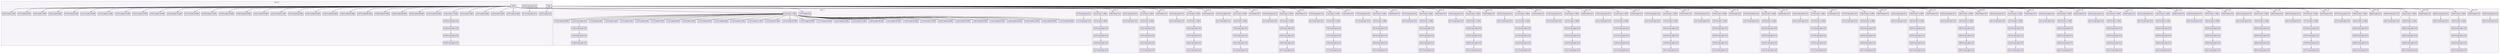 digraph{node[shape=record style=filled colorscheme=purd9 fillcolor=2];subgraph cluster0{style=dashed;colorscheme=purd9;bgcolor=1;edge[arrowhead=empty];label=proc_0;0[label="0:0 0 raw_barr 0 0"];1[label="0:1 0 raw_barr 0 0"];2[label="0:2 0 send 1 200"];3[label="0:3 0 send 2 200"];4[label="0:4 0 send 3 200"];5[label="0:5 0 send 4 200"];6[label="0:6 0 send 5 200"];7[label="0:7 0 send 6 200"];8[label="0:8 0 send 7 200"];9[label="0:9 0 send 8 200"];10[label="0:10 0 send 9 200"];11[label="0:11 0 send 10 200"];12[label="0:12 0 send 11 200"];13[label="0:13 0 send 12 200"];14[label="0:14 0 send 13 200"];15[label="0:15 0 send 14 200"];16[label="0:16 0 send 15 200"];17[label="0:17 0 send 16 200"];18[label="0:18 0 send 17 200"];19[label="0:19 0 send 18 200"];20[label="0:20 0 send 19 200"];21[label="0:21 0 send 20 200"];22[label="0:22 0 send 21 200"];23[label="0:23 0 send 22 200"];24[label="0:24 0 send 23 200"];25[label="0:25 0 send 24 200"];26[label="0:26 0 send 25 200"];27[label="0:27 0 send 26 200"];28[label="0:28 0 send 27 200"];29[label="0:29 0 send 28 200"];30[label="0:30 0 send 29 200"];31[label="0:31 0 send 30 200"];32[label="0:32 0 recv -1 200"];33[label="0:33 0 raw_barr 0 0"];34[label="0:34 0 raw_barr 0 0"];35[label="0:35 0 raw_barr 0 0"];36[label="0:36 0 raw_barr 0 0"];37[label="0:37 0 misc 0 0"];0->1;338->2;338->3;338->4;338->5;338->6;338->7;338->8;338->9;338->10;338->11;338->12;338->13;338->14;338->15;338->16;338->17;338->18;338->19;338->20;338->21;338->22;338->23;338->24;338->25;338->26;338->27;338->28;338->29;338->30;338->31;338->32;32->33;33->34;34->35;35->36;342->37;}subgraph cluster1{style=dashed;colorscheme=purd9;bgcolor=1;edge[arrowhead=empty];label=proc_1;38[label="1:0 0 raw_barr 0 0"];39[label="1:1 0 raw_barr 0 0"];40[label="1:2 0 recv -1 200"];41[label="1:3 0 send 0 200"];42[label="1:4 0 send 2 200"];43[label="1:5 0 send 3 200"];44[label="1:6 0 send 4 200"];45[label="1:7 0 send 5 200"];46[label="1:8 0 send 6 200"];47[label="1:9 0 send 7 200"];48[label="1:10 0 send 8 200"];49[label="1:11 0 send 9 200"];50[label="1:12 0 send 10 200"];51[label="1:13 0 send 11 200"];52[label="1:14 0 send 12 200"];53[label="1:15 0 send 13 200"];54[label="1:16 0 send 14 200"];55[label="1:17 0 send 15 200"];56[label="1:18 0 send 16 200"];57[label="1:19 0 send 17 200"];58[label="1:20 0 send 18 200"];59[label="1:21 0 send 19 200"];60[label="1:22 0 send 20 200"];61[label="1:23 0 send 21 200"];62[label="1:24 0 send 22 200"];63[label="1:25 0 send 23 200"];64[label="1:26 0 send 24 200"];65[label="1:27 0 send 25 200"];66[label="1:28 0 send 26 200"];67[label="1:29 0 send 27 200"];68[label="1:30 0 send 28 200"];69[label="1:31 0 send 29 200"];70[label="1:32 0 send 30 200"];71[label="1:33 0 raw_barr 0 0"];72[label="1:34 0 raw_barr 0 0"];73[label="1:35 0 raw_barr 0 0"];74[label="1:36 0 raw_barr 0 0"];75[label="1:37 0 misc 0 0"];38->39;338->40;40->41;40->42;40->43;40->44;40->45;40->46;40->47;40->48;40->49;40->50;40->51;40->52;40->53;40->54;40->55;40->56;40->57;40->58;40->59;40->60;40->61;40->62;40->63;40->64;40->65;40->66;40->67;40->68;40->69;40->70;40->71;71->72;72->73;73->74;342->75;}subgraph cluster2{style=dashed;colorscheme=purd9;bgcolor=1;edge[arrowhead=empty];label=proc_2;76[label="2:0 0 raw_barr 0 0"];77[label="2:1 0 raw_barr 0 0"];78[label="2:2 0 recv -1 200"];79[label="2:3 0 recv -1 200"];80[label="2:4 0 raw_barr 0 0"];81[label="2:5 0 raw_barr 0 0"];82[label="2:6 0 raw_barr 0 0"];83[label="2:7 0 raw_barr 0 0"];84[label="2:8 0 misc 0 0"];76->77;338->78;78->79;79->80;80->81;81->82;82->83;342->84;}subgraph cluster3{style=dashed;colorscheme=purd9;bgcolor=1;edge[arrowhead=empty];label=proc_3;85[label="3:0 0 raw_barr 0 0"];86[label="3:1 0 raw_barr 0 0"];87[label="3:2 0 recv -1 200"];88[label="3:3 0 recv -1 200"];89[label="3:4 0 raw_barr 0 0"];90[label="3:5 0 raw_barr 0 0"];91[label="3:6 0 raw_barr 0 0"];92[label="3:7 0 raw_barr 0 0"];93[label="3:8 0 misc 0 0"];85->86;338->87;87->88;88->89;89->90;90->91;91->92;342->93;}subgraph cluster4{style=dashed;colorscheme=purd9;bgcolor=1;edge[arrowhead=empty];label=proc_4;94[label="4:0 0 raw_barr 0 0"];95[label="4:1 0 raw_barr 0 0"];96[label="4:2 0 recv -1 200"];97[label="4:3 0 recv -1 200"];98[label="4:4 0 raw_barr 0 0"];99[label="4:5 0 raw_barr 0 0"];100[label="4:6 0 raw_barr 0 0"];101[label="4:7 0 raw_barr 0 0"];102[label="4:8 0 misc 0 0"];94->95;338->96;96->97;97->98;98->99;99->100;100->101;342->102;}subgraph cluster5{style=dashed;colorscheme=purd9;bgcolor=1;edge[arrowhead=empty];label=proc_5;103[label="5:0 0 raw_barr 0 0"];104[label="5:1 0 raw_barr 0 0"];105[label="5:2 0 recv -1 200"];106[label="5:3 0 recv -1 200"];107[label="5:4 0 raw_barr 0 0"];108[label="5:5 0 raw_barr 0 0"];109[label="5:6 0 raw_barr 0 0"];110[label="5:7 0 raw_barr 0 0"];111[label="5:8 0 misc 0 0"];103->104;338->105;105->106;106->107;107->108;108->109;109->110;342->111;}subgraph cluster6{style=dashed;colorscheme=purd9;bgcolor=1;edge[arrowhead=empty];label=proc_6;112[label="6:0 0 raw_barr 0 0"];113[label="6:1 0 raw_barr 0 0"];114[label="6:2 0 recv -1 200"];115[label="6:3 0 recv -1 200"];116[label="6:4 0 raw_barr 0 0"];117[label="6:5 0 raw_barr 0 0"];118[label="6:6 0 raw_barr 0 0"];119[label="6:7 0 raw_barr 0 0"];120[label="6:8 0 misc 0 0"];112->113;338->114;114->115;115->116;116->117;117->118;118->119;342->120;}subgraph cluster7{style=dashed;colorscheme=purd9;bgcolor=1;edge[arrowhead=empty];label=proc_7;121[label="7:0 0 raw_barr 0 0"];122[label="7:1 0 raw_barr 0 0"];123[label="7:2 0 recv -1 200"];124[label="7:3 0 recv -1 200"];125[label="7:4 0 raw_barr 0 0"];126[label="7:5 0 raw_barr 0 0"];127[label="7:6 0 raw_barr 0 0"];128[label="7:7 0 raw_barr 0 0"];129[label="7:8 0 misc 0 0"];121->122;338->123;123->124;124->125;125->126;126->127;127->128;342->129;}subgraph cluster8{style=dashed;colorscheme=purd9;bgcolor=1;edge[arrowhead=empty];label=proc_8;130[label="8:0 0 raw_barr 0 0"];131[label="8:1 0 raw_barr 0 0"];132[label="8:2 0 recv -1 200"];133[label="8:3 0 recv -1 200"];134[label="8:4 0 raw_barr 0 0"];135[label="8:5 0 raw_barr 0 0"];136[label="8:6 0 raw_barr 0 0"];137[label="8:7 0 raw_barr 0 0"];138[label="8:8 0 misc 0 0"];130->131;338->132;132->133;133->134;134->135;135->136;136->137;342->138;}subgraph cluster9{style=dashed;colorscheme=purd9;bgcolor=1;edge[arrowhead=empty];label=proc_9;139[label="9:0 0 raw_barr 0 0"];140[label="9:1 0 raw_barr 0 0"];141[label="9:2 0 recv -1 200"];142[label="9:3 0 recv -1 200"];143[label="9:4 0 raw_barr 0 0"];144[label="9:5 0 raw_barr 0 0"];145[label="9:6 0 raw_barr 0 0"];146[label="9:7 0 raw_barr 0 0"];147[label="9:8 0 misc 0 0"];139->140;338->141;141->142;142->143;143->144;144->145;145->146;342->147;}subgraph cluster10{style=dashed;colorscheme=purd9;bgcolor=1;edge[arrowhead=empty];label=proc_10;148[label="10:0 0 raw_barr 0 0"];149[label="10:1 0 raw_barr 0 0"];150[label="10:2 0 recv -1 200"];151[label="10:3 0 recv -1 200"];152[label="10:4 0 raw_barr 0 0"];153[label="10:5 0 raw_barr 0 0"];154[label="10:6 0 raw_barr 0 0"];155[label="10:7 0 raw_barr 0 0"];156[label="10:8 0 misc 0 0"];148->149;338->150;150->151;151->152;152->153;153->154;154->155;342->156;}subgraph cluster11{style=dashed;colorscheme=purd9;bgcolor=1;edge[arrowhead=empty];label=proc_11;157[label="11:0 0 raw_barr 0 0"];158[label="11:1 0 raw_barr 0 0"];159[label="11:2 0 recv -1 200"];160[label="11:3 0 recv -1 200"];161[label="11:4 0 raw_barr 0 0"];162[label="11:5 0 raw_barr 0 0"];163[label="11:6 0 raw_barr 0 0"];164[label="11:7 0 raw_barr 0 0"];165[label="11:8 0 misc 0 0"];157->158;338->159;159->160;160->161;161->162;162->163;163->164;342->165;}subgraph cluster12{style=dashed;colorscheme=purd9;bgcolor=1;edge[arrowhead=empty];label=proc_12;166[label="12:0 0 raw_barr 0 0"];167[label="12:1 0 raw_barr 0 0"];168[label="12:2 0 recv -1 200"];169[label="12:3 0 recv -1 200"];170[label="12:4 0 raw_barr 0 0"];171[label="12:5 0 raw_barr 0 0"];172[label="12:6 0 raw_barr 0 0"];173[label="12:7 0 raw_barr 0 0"];174[label="12:8 0 misc 0 0"];166->167;338->168;168->169;169->170;170->171;171->172;172->173;342->174;}subgraph cluster13{style=dashed;colorscheme=purd9;bgcolor=1;edge[arrowhead=empty];label=proc_13;175[label="13:0 0 raw_barr 0 0"];176[label="13:1 0 raw_barr 0 0"];177[label="13:2 0 recv -1 200"];178[label="13:3 0 recv -1 200"];179[label="13:4 0 raw_barr 0 0"];180[label="13:5 0 raw_barr 0 0"];181[label="13:6 0 raw_barr 0 0"];182[label="13:7 0 raw_barr 0 0"];183[label="13:8 0 misc 0 0"];175->176;338->177;177->178;178->179;179->180;180->181;181->182;342->183;}subgraph cluster14{style=dashed;colorscheme=purd9;bgcolor=1;edge[arrowhead=empty];label=proc_14;184[label="14:0 0 raw_barr 0 0"];185[label="14:1 0 raw_barr 0 0"];186[label="14:2 0 recv -1 200"];187[label="14:3 0 recv -1 200"];188[label="14:4 0 raw_barr 0 0"];189[label="14:5 0 raw_barr 0 0"];190[label="14:6 0 raw_barr 0 0"];191[label="14:7 0 raw_barr 0 0"];192[label="14:8 0 misc 0 0"];184->185;338->186;186->187;187->188;188->189;189->190;190->191;342->192;}subgraph cluster15{style=dashed;colorscheme=purd9;bgcolor=1;edge[arrowhead=empty];label=proc_15;193[label="15:0 0 raw_barr 0 0"];194[label="15:1 0 raw_barr 0 0"];195[label="15:2 0 recv -1 200"];196[label="15:3 0 recv -1 200"];197[label="15:4 0 raw_barr 0 0"];198[label="15:5 0 raw_barr 0 0"];199[label="15:6 0 raw_barr 0 0"];200[label="15:7 0 raw_barr 0 0"];201[label="15:8 0 misc 0 0"];193->194;338->195;195->196;196->197;197->198;198->199;199->200;342->201;}subgraph cluster16{style=dashed;colorscheme=purd9;bgcolor=1;edge[arrowhead=empty];label=proc_16;202[label="16:0 0 raw_barr 0 0"];203[label="16:1 0 raw_barr 0 0"];204[label="16:2 0 recv -1 200"];205[label="16:3 0 recv -1 200"];206[label="16:4 0 raw_barr 0 0"];207[label="16:5 0 raw_barr 0 0"];208[label="16:6 0 raw_barr 0 0"];209[label="16:7 0 raw_barr 0 0"];210[label="16:8 0 misc 0 0"];202->203;338->204;204->205;205->206;206->207;207->208;208->209;342->210;}subgraph cluster17{style=dashed;colorscheme=purd9;bgcolor=1;edge[arrowhead=empty];label=proc_17;211[label="17:0 0 raw_barr 0 0"];212[label="17:1 0 raw_barr 0 0"];213[label="17:2 0 recv -1 200"];214[label="17:3 0 recv -1 200"];215[label="17:4 0 raw_barr 0 0"];216[label="17:5 0 raw_barr 0 0"];217[label="17:6 0 raw_barr 0 0"];218[label="17:7 0 raw_barr 0 0"];219[label="17:8 0 misc 0 0"];211->212;338->213;213->214;214->215;215->216;216->217;217->218;342->219;}subgraph cluster18{style=dashed;colorscheme=purd9;bgcolor=1;edge[arrowhead=empty];label=proc_18;220[label="18:0 0 raw_barr 0 0"];221[label="18:1 0 raw_barr 0 0"];222[label="18:2 0 recv -1 200"];223[label="18:3 0 recv -1 200"];224[label="18:4 0 raw_barr 0 0"];225[label="18:5 0 raw_barr 0 0"];226[label="18:6 0 raw_barr 0 0"];227[label="18:7 0 raw_barr 0 0"];228[label="18:8 0 misc 0 0"];220->221;338->222;222->223;223->224;224->225;225->226;226->227;342->228;}subgraph cluster19{style=dashed;colorscheme=purd9;bgcolor=1;edge[arrowhead=empty];label=proc_19;229[label="19:0 0 raw_barr 0 0"];230[label="19:1 0 raw_barr 0 0"];231[label="19:2 0 recv -1 200"];232[label="19:3 0 recv -1 200"];233[label="19:4 0 raw_barr 0 0"];234[label="19:5 0 raw_barr 0 0"];235[label="19:6 0 raw_barr 0 0"];236[label="19:7 0 raw_barr 0 0"];237[label="19:8 0 misc 0 0"];229->230;338->231;231->232;232->233;233->234;234->235;235->236;342->237;}subgraph cluster20{style=dashed;colorscheme=purd9;bgcolor=1;edge[arrowhead=empty];label=proc_20;238[label="20:0 0 raw_barr 0 0"];239[label="20:1 0 raw_barr 0 0"];240[label="20:2 0 recv -1 200"];241[label="20:3 0 recv -1 200"];242[label="20:4 0 raw_barr 0 0"];243[label="20:5 0 raw_barr 0 0"];244[label="20:6 0 raw_barr 0 0"];245[label="20:7 0 raw_barr 0 0"];246[label="20:8 0 misc 0 0"];238->239;338->240;240->241;241->242;242->243;243->244;244->245;342->246;}subgraph cluster21{style=dashed;colorscheme=purd9;bgcolor=1;edge[arrowhead=empty];label=proc_21;247[label="21:0 0 raw_barr 0 0"];248[label="21:1 0 raw_barr 0 0"];249[label="21:2 0 recv -1 200"];250[label="21:3 0 recv -1 200"];251[label="21:4 0 raw_barr 0 0"];252[label="21:5 0 raw_barr 0 0"];253[label="21:6 0 raw_barr 0 0"];254[label="21:7 0 raw_barr 0 0"];255[label="21:8 0 misc 0 0"];247->248;338->249;249->250;250->251;251->252;252->253;253->254;342->255;}subgraph cluster22{style=dashed;colorscheme=purd9;bgcolor=1;edge[arrowhead=empty];label=proc_22;256[label="22:0 0 raw_barr 0 0"];257[label="22:1 0 raw_barr 0 0"];258[label="22:2 0 recv -1 200"];259[label="22:3 0 recv -1 200"];260[label="22:4 0 raw_barr 0 0"];261[label="22:5 0 raw_barr 0 0"];262[label="22:6 0 raw_barr 0 0"];263[label="22:7 0 raw_barr 0 0"];264[label="22:8 0 misc 0 0"];256->257;338->258;258->259;259->260;260->261;261->262;262->263;342->264;}subgraph cluster23{style=dashed;colorscheme=purd9;bgcolor=1;edge[arrowhead=empty];label=proc_23;265[label="23:0 0 raw_barr 0 0"];266[label="23:1 0 raw_barr 0 0"];267[label="23:2 0 recv -1 200"];268[label="23:3 0 recv -1 200"];269[label="23:4 0 raw_barr 0 0"];270[label="23:5 0 raw_barr 0 0"];271[label="23:6 0 raw_barr 0 0"];272[label="23:7 0 raw_barr 0 0"];273[label="23:8 0 misc 0 0"];265->266;338->267;267->268;268->269;269->270;270->271;271->272;342->273;}subgraph cluster24{style=dashed;colorscheme=purd9;bgcolor=1;edge[arrowhead=empty];label=proc_24;274[label="24:0 0 raw_barr 0 0"];275[label="24:1 0 raw_barr 0 0"];276[label="24:2 0 recv -1 200"];277[label="24:3 0 recv -1 200"];278[label="24:4 0 raw_barr 0 0"];279[label="24:5 0 raw_barr 0 0"];280[label="24:6 0 raw_barr 0 0"];281[label="24:7 0 raw_barr 0 0"];282[label="24:8 0 misc 0 0"];274->275;338->276;276->277;277->278;278->279;279->280;280->281;342->282;}subgraph cluster25{style=dashed;colorscheme=purd9;bgcolor=1;edge[arrowhead=empty];label=proc_25;283[label="25:0 0 raw_barr 0 0"];284[label="25:1 0 raw_barr 0 0"];285[label="25:2 0 recv -1 200"];286[label="25:3 0 recv -1 200"];287[label="25:4 0 raw_barr 0 0"];288[label="25:5 0 raw_barr 0 0"];289[label="25:6 0 raw_barr 0 0"];290[label="25:7 0 raw_barr 0 0"];291[label="25:8 0 misc 0 0"];283->284;338->285;285->286;286->287;287->288;288->289;289->290;342->291;}subgraph cluster26{style=dashed;colorscheme=purd9;bgcolor=1;edge[arrowhead=empty];label=proc_26;292[label="26:0 0 raw_barr 0 0"];293[label="26:1 0 raw_barr 0 0"];294[label="26:2 0 recv -1 200"];295[label="26:3 0 recv -1 200"];296[label="26:4 0 raw_barr 0 0"];297[label="26:5 0 raw_barr 0 0"];298[label="26:6 0 raw_barr 0 0"];299[label="26:7 0 raw_barr 0 0"];300[label="26:8 0 misc 0 0"];292->293;338->294;294->295;295->296;296->297;297->298;298->299;342->300;}subgraph cluster27{style=dashed;colorscheme=purd9;bgcolor=1;edge[arrowhead=empty];label=proc_27;301[label="27:0 0 raw_barr 0 0"];302[label="27:1 0 raw_barr 0 0"];303[label="27:2 0 recv -1 200"];304[label="27:3 0 recv -1 200"];305[label="27:4 0 raw_barr 0 0"];306[label="27:5 0 raw_barr 0 0"];307[label="27:6 0 raw_barr 0 0"];308[label="27:7 0 raw_barr 0 0"];309[label="27:8 0 misc 0 0"];301->302;338->303;303->304;304->305;305->306;306->307;307->308;342->309;}subgraph cluster28{style=dashed;colorscheme=purd9;bgcolor=1;edge[arrowhead=empty];label=proc_28;310[label="28:0 0 raw_barr 0 0"];311[label="28:1 0 raw_barr 0 0"];312[label="28:2 0 recv -1 200"];313[label="28:3 0 recv -1 200"];314[label="28:4 0 raw_barr 0 0"];315[label="28:5 0 raw_barr 0 0"];316[label="28:6 0 raw_barr 0 0"];317[label="28:7 0 raw_barr 0 0"];318[label="28:8 0 misc 0 0"];310->311;338->312;312->313;313->314;314->315;315->316;316->317;342->318;}subgraph cluster29{style=dashed;colorscheme=purd9;bgcolor=1;edge[arrowhead=empty];label=proc_29;319[label="29:0 0 raw_barr 0 0"];320[label="29:1 0 raw_barr 0 0"];321[label="29:2 0 recv -1 200"];322[label="29:3 0 recv -1 200"];323[label="29:4 0 raw_barr 0 0"];324[label="29:5 0 raw_barr 0 0"];325[label="29:6 0 raw_barr 0 0"];326[label="29:7 0 raw_barr 0 0"];327[label="29:8 0 misc 0 0"];319->320;338->321;321->322;322->323;323->324;324->325;325->326;342->327;}subgraph cluster30{style=dashed;colorscheme=purd9;bgcolor=1;edge[arrowhead=empty];label=proc_30;328[label="30:0 0 raw_barr 0 0"];329[label="30:1 0 raw_barr 0 0"];330[label="30:2 0 recv -1 200"];331[label="30:3 0 recv -1 200"];332[label="30:4 0 raw_barr 0 0"];333[label="30:5 0 raw_barr 0 0"];334[label="30:6 0 raw_barr 0 0"];335[label="30:7 0 raw_barr 0 0"];336[label="30:8 0 misc 0 0"];328->329;338->330;330->331;331->332;332->333;333->334;334->335;342->336;}}